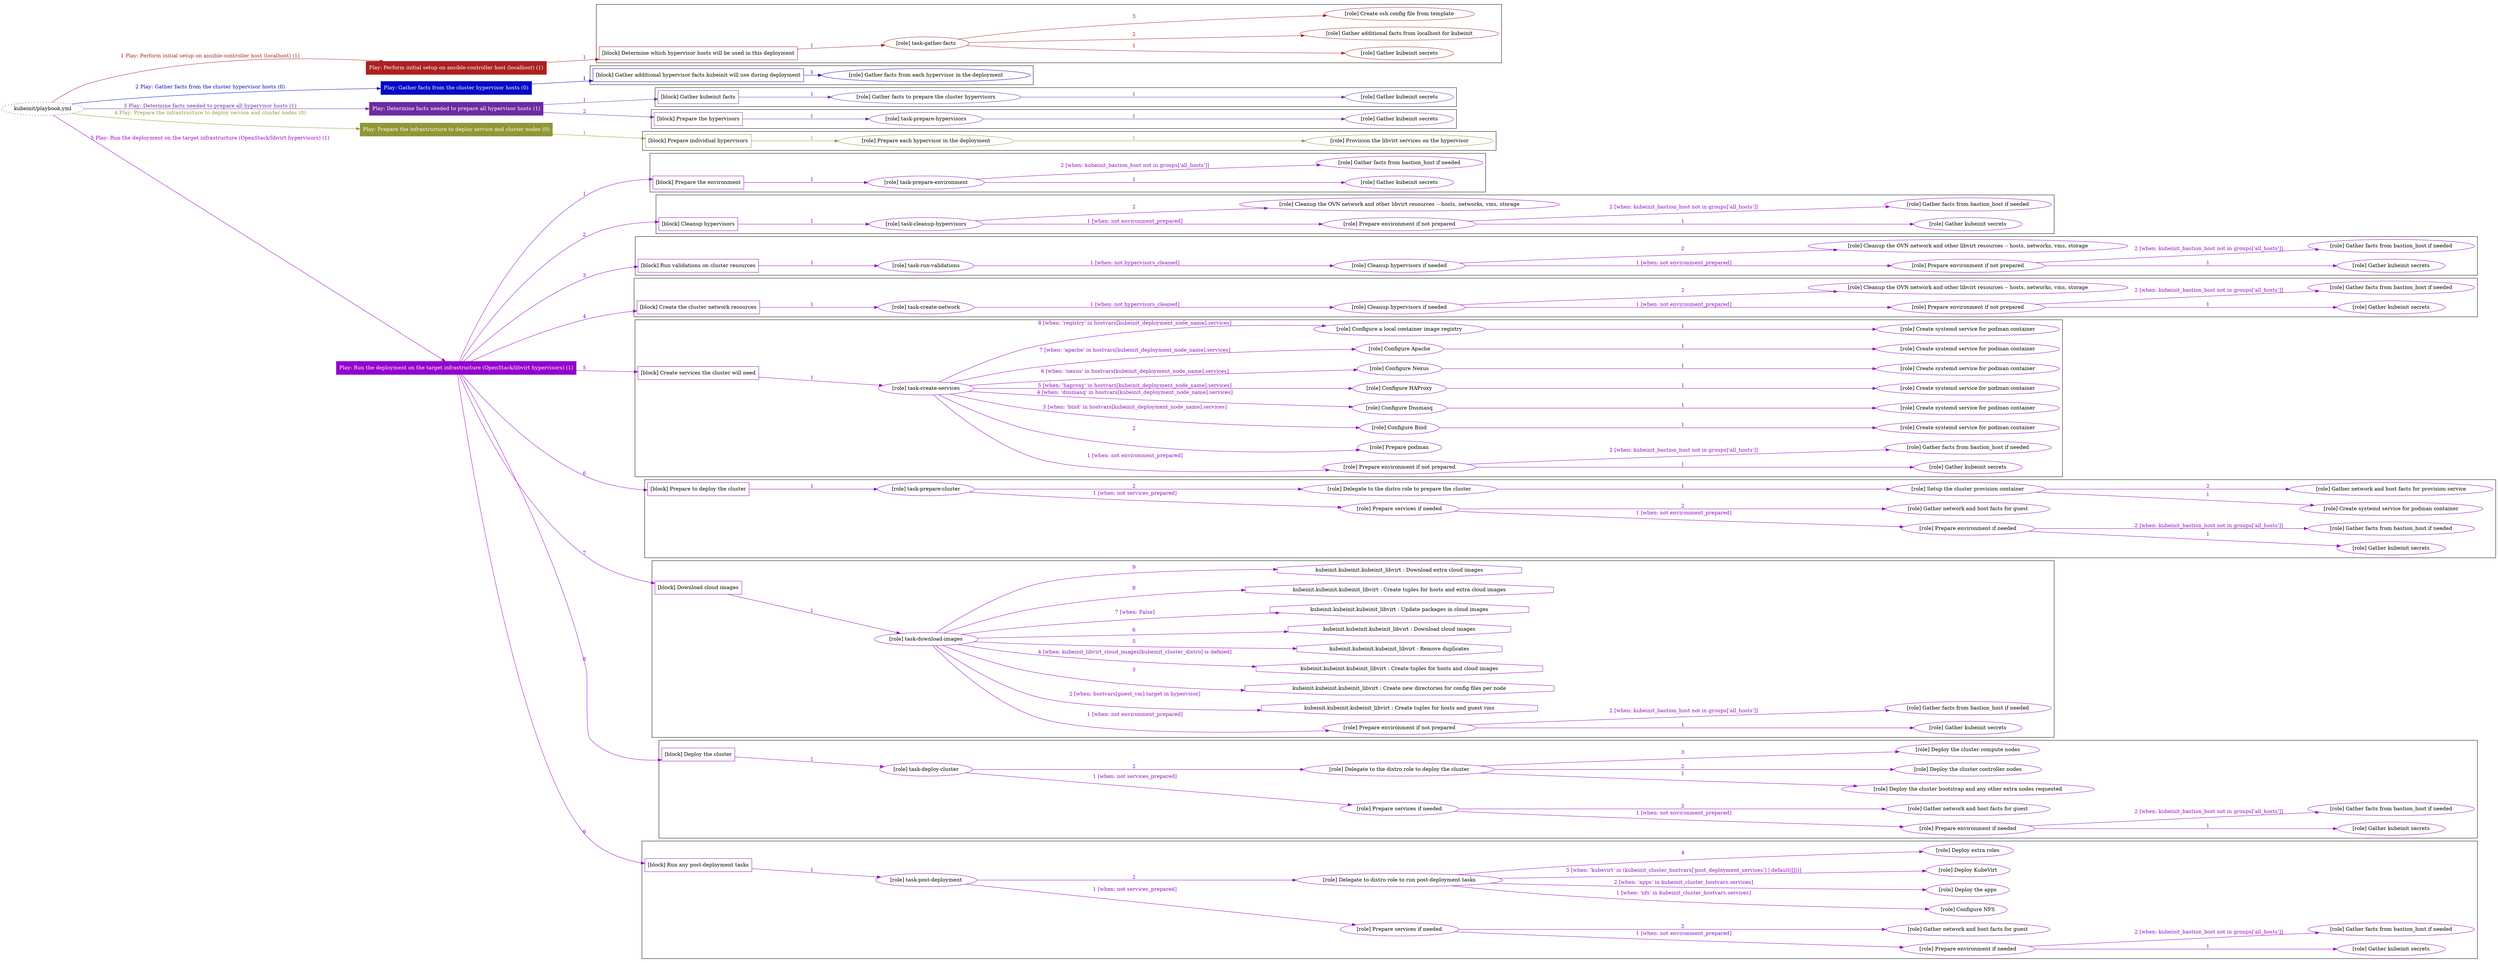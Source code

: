 digraph {
	graph [concentrate=true ordering=in rankdir=LR ratio=fill]
	edge [esep=5 sep=10]
	"kubeinit/playbook.yml" [URL="/home/runner/work/kubeinit/kubeinit/kubeinit/playbook.yml" id=playbook_b764e099 style=dotted]
	"kubeinit/playbook.yml" -> play_6a0a1626 [label="1 Play: Perform initial setup on ansible-controller host (localhost) (1)" color="#ac2021" fontcolor="#ac2021" id=edge_play_6a0a1626 labeltooltip="1 Play: Perform initial setup on ansible-controller host (localhost) (1)" tooltip="1 Play: Perform initial setup on ansible-controller host (localhost) (1)"]
	subgraph "Play: Perform initial setup on ansible-controller host (localhost) (1)" {
		play_6a0a1626 [label="Play: Perform initial setup on ansible-controller host (localhost) (1)" URL="/home/runner/work/kubeinit/kubeinit/kubeinit/playbook.yml" color="#ac2021" fontcolor="#ffffff" id=play_6a0a1626 shape=box style=filled tooltip=localhost]
		play_6a0a1626 -> block_260a371f [label=1 color="#ac2021" fontcolor="#ac2021" id=edge_block_260a371f labeltooltip=1 tooltip=1]
		subgraph cluster_block_260a371f {
			block_260a371f [label="[block] Determine which hypervisor hosts will be used in this deployment" URL="/home/runner/work/kubeinit/kubeinit/kubeinit/playbook.yml" color="#ac2021" id=block_260a371f labeltooltip="Determine which hypervisor hosts will be used in this deployment" shape=box tooltip="Determine which hypervisor hosts will be used in this deployment"]
			block_260a371f -> role_9fead80b [label="1 " color="#ac2021" fontcolor="#ac2021" id=edge_role_9fead80b labeltooltip="1 " tooltip="1 "]
			subgraph "task-gather-facts" {
				role_9fead80b [label="[role] task-gather-facts" URL="/home/runner/work/kubeinit/kubeinit/kubeinit/playbook.yml" color="#ac2021" id=role_9fead80b tooltip="task-gather-facts"]
				role_9fead80b -> role_8ea3197e [label="1 " color="#ac2021" fontcolor="#ac2021" id=edge_role_8ea3197e labeltooltip="1 " tooltip="1 "]
				subgraph "Gather kubeinit secrets" {
					role_8ea3197e [label="[role] Gather kubeinit secrets" URL="/home/runner/.ansible/collections/ansible_collections/kubeinit/kubeinit/roles/kubeinit_prepare/tasks/build_hypervisors_group.yml" color="#ac2021" id=role_8ea3197e tooltip="Gather kubeinit secrets"]
				}
				role_9fead80b -> role_8dd2b8cb [label="2 " color="#ac2021" fontcolor="#ac2021" id=edge_role_8dd2b8cb labeltooltip="2 " tooltip="2 "]
				subgraph "Gather additional facts from localhost for kubeinit" {
					role_8dd2b8cb [label="[role] Gather additional facts from localhost for kubeinit" URL="/home/runner/.ansible/collections/ansible_collections/kubeinit/kubeinit/roles/kubeinit_prepare/tasks/build_hypervisors_group.yml" color="#ac2021" id=role_8dd2b8cb tooltip="Gather additional facts from localhost for kubeinit"]
				}
				role_9fead80b -> role_43aa8cb5 [label="3 " color="#ac2021" fontcolor="#ac2021" id=edge_role_43aa8cb5 labeltooltip="3 " tooltip="3 "]
				subgraph "Create ssh config file from template" {
					role_43aa8cb5 [label="[role] Create ssh config file from template" URL="/home/runner/.ansible/collections/ansible_collections/kubeinit/kubeinit/roles/kubeinit_prepare/tasks/build_hypervisors_group.yml" color="#ac2021" id=role_43aa8cb5 tooltip="Create ssh config file from template"]
				}
			}
		}
	}
	"kubeinit/playbook.yml" -> play_565aa445 [label="2 Play: Gather facts from the cluster hypervisor hosts (0)" color="#0707c5" fontcolor="#0707c5" id=edge_play_565aa445 labeltooltip="2 Play: Gather facts from the cluster hypervisor hosts (0)" tooltip="2 Play: Gather facts from the cluster hypervisor hosts (0)"]
	subgraph "Play: Gather facts from the cluster hypervisor hosts (0)" {
		play_565aa445 [label="Play: Gather facts from the cluster hypervisor hosts (0)" URL="/home/runner/work/kubeinit/kubeinit/kubeinit/playbook.yml" color="#0707c5" fontcolor="#ffffff" id=play_565aa445 shape=box style=filled tooltip="Play: Gather facts from the cluster hypervisor hosts (0)"]
		play_565aa445 -> block_2a7ad4c8 [label=1 color="#0707c5" fontcolor="#0707c5" id=edge_block_2a7ad4c8 labeltooltip=1 tooltip=1]
		subgraph cluster_block_2a7ad4c8 {
			block_2a7ad4c8 [label="[block] Gather additional hypervisor facts kubeinit will use during deployment" URL="/home/runner/work/kubeinit/kubeinit/kubeinit/playbook.yml" color="#0707c5" id=block_2a7ad4c8 labeltooltip="Gather additional hypervisor facts kubeinit will use during deployment" shape=box tooltip="Gather additional hypervisor facts kubeinit will use during deployment"]
			block_2a7ad4c8 -> role_139ff479 [label="1 " color="#0707c5" fontcolor="#0707c5" id=edge_role_139ff479 labeltooltip="1 " tooltip="1 "]
			subgraph "Gather facts from each hypervisor in the deployment" {
				role_139ff479 [label="[role] Gather facts from each hypervisor in the deployment" URL="/home/runner/work/kubeinit/kubeinit/kubeinit/playbook.yml" color="#0707c5" id=role_139ff479 tooltip="Gather facts from each hypervisor in the deployment"]
			}
		}
	}
	"kubeinit/playbook.yml" -> play_e9953b40 [label="3 Play: Determine facts needed to prepare all hypervisor hosts (1)" color="#6d2ba1" fontcolor="#6d2ba1" id=edge_play_e9953b40 labeltooltip="3 Play: Determine facts needed to prepare all hypervisor hosts (1)" tooltip="3 Play: Determine facts needed to prepare all hypervisor hosts (1)"]
	subgraph "Play: Determine facts needed to prepare all hypervisor hosts (1)" {
		play_e9953b40 [label="Play: Determine facts needed to prepare all hypervisor hosts (1)" URL="/home/runner/work/kubeinit/kubeinit/kubeinit/playbook.yml" color="#6d2ba1" fontcolor="#ffffff" id=play_e9953b40 shape=box style=filled tooltip=localhost]
		play_e9953b40 -> block_8ff4476b [label=1 color="#6d2ba1" fontcolor="#6d2ba1" id=edge_block_8ff4476b labeltooltip=1 tooltip=1]
		subgraph cluster_block_8ff4476b {
			block_8ff4476b [label="[block] Gather kubeinit facts" URL="/home/runner/work/kubeinit/kubeinit/kubeinit/playbook.yml" color="#6d2ba1" id=block_8ff4476b labeltooltip="Gather kubeinit facts" shape=box tooltip="Gather kubeinit facts"]
			block_8ff4476b -> role_e57b9092 [label="1 " color="#6d2ba1" fontcolor="#6d2ba1" id=edge_role_e57b9092 labeltooltip="1 " tooltip="1 "]
			subgraph "Gather facts to prepare the cluster hypervisors" {
				role_e57b9092 [label="[role] Gather facts to prepare the cluster hypervisors" URL="/home/runner/work/kubeinit/kubeinit/kubeinit/playbook.yml" color="#6d2ba1" id=role_e57b9092 tooltip="Gather facts to prepare the cluster hypervisors"]
				role_e57b9092 -> role_2243cc59 [label="1 " color="#6d2ba1" fontcolor="#6d2ba1" id=edge_role_2243cc59 labeltooltip="1 " tooltip="1 "]
				subgraph "Gather kubeinit secrets" {
					role_2243cc59 [label="[role] Gather kubeinit secrets" URL="/home/runner/.ansible/collections/ansible_collections/kubeinit/kubeinit/roles/kubeinit_prepare/tasks/gather_kubeinit_facts.yml" color="#6d2ba1" id=role_2243cc59 tooltip="Gather kubeinit secrets"]
				}
			}
		}
		play_e9953b40 -> block_a6e69292 [label=2 color="#6d2ba1" fontcolor="#6d2ba1" id=edge_block_a6e69292 labeltooltip=2 tooltip=2]
		subgraph cluster_block_a6e69292 {
			block_a6e69292 [label="[block] Prepare the hypervisors" URL="/home/runner/work/kubeinit/kubeinit/kubeinit/playbook.yml" color="#6d2ba1" id=block_a6e69292 labeltooltip="Prepare the hypervisors" shape=box tooltip="Prepare the hypervisors"]
			block_a6e69292 -> role_b9ef1a70 [label="1 " color="#6d2ba1" fontcolor="#6d2ba1" id=edge_role_b9ef1a70 labeltooltip="1 " tooltip="1 "]
			subgraph "task-prepare-hypervisors" {
				role_b9ef1a70 [label="[role] task-prepare-hypervisors" URL="/home/runner/work/kubeinit/kubeinit/kubeinit/playbook.yml" color="#6d2ba1" id=role_b9ef1a70 tooltip="task-prepare-hypervisors"]
				role_b9ef1a70 -> role_36bb11d5 [label="1 " color="#6d2ba1" fontcolor="#6d2ba1" id=edge_role_36bb11d5 labeltooltip="1 " tooltip="1 "]
				subgraph "Gather kubeinit secrets" {
					role_36bb11d5 [label="[role] Gather kubeinit secrets" URL="/home/runner/.ansible/collections/ansible_collections/kubeinit/kubeinit/roles/kubeinit_prepare/tasks/gather_kubeinit_facts.yml" color="#6d2ba1" id=role_36bb11d5 tooltip="Gather kubeinit secrets"]
				}
			}
		}
	}
	"kubeinit/playbook.yml" -> play_67b2a378 [label="4 Play: Prepare the infrastructure to deploy service and cluster nodes (0)" color="#919735" fontcolor="#919735" id=edge_play_67b2a378 labeltooltip="4 Play: Prepare the infrastructure to deploy service and cluster nodes (0)" tooltip="4 Play: Prepare the infrastructure to deploy service and cluster nodes (0)"]
	subgraph "Play: Prepare the infrastructure to deploy service and cluster nodes (0)" {
		play_67b2a378 [label="Play: Prepare the infrastructure to deploy service and cluster nodes (0)" URL="/home/runner/work/kubeinit/kubeinit/kubeinit/playbook.yml" color="#919735" fontcolor="#ffffff" id=play_67b2a378 shape=box style=filled tooltip="Play: Prepare the infrastructure to deploy service and cluster nodes (0)"]
		play_67b2a378 -> block_5668b4bd [label=1 color="#919735" fontcolor="#919735" id=edge_block_5668b4bd labeltooltip=1 tooltip=1]
		subgraph cluster_block_5668b4bd {
			block_5668b4bd [label="[block] Prepare individual hypervisors" URL="/home/runner/work/kubeinit/kubeinit/kubeinit/playbook.yml" color="#919735" id=block_5668b4bd labeltooltip="Prepare individual hypervisors" shape=box tooltip="Prepare individual hypervisors"]
			block_5668b4bd -> role_b825e1c7 [label="1 " color="#919735" fontcolor="#919735" id=edge_role_b825e1c7 labeltooltip="1 " tooltip="1 "]
			subgraph "Prepare each hypervisor in the deployment" {
				role_b825e1c7 [label="[role] Prepare each hypervisor in the deployment" URL="/home/runner/work/kubeinit/kubeinit/kubeinit/playbook.yml" color="#919735" id=role_b825e1c7 tooltip="Prepare each hypervisor in the deployment"]
				role_b825e1c7 -> role_42da7200 [label="1 " color="#919735" fontcolor="#919735" id=edge_role_42da7200 labeltooltip="1 " tooltip="1 "]
				subgraph "Provision the libvirt services on the hypervisor" {
					role_42da7200 [label="[role] Provision the libvirt services on the hypervisor" URL="/home/runner/.ansible/collections/ansible_collections/kubeinit/kubeinit/roles/kubeinit_prepare/tasks/prepare_hypervisor.yml" color="#919735" id=role_42da7200 tooltip="Provision the libvirt services on the hypervisor"]
				}
			}
		}
	}
	"kubeinit/playbook.yml" -> play_53c440c4 [label="5 Play: Run the deployment on the target infrastructure (OpenStack/libvirt hypervisors) (1)" color="#9502ca" fontcolor="#9502ca" id=edge_play_53c440c4 labeltooltip="5 Play: Run the deployment on the target infrastructure (OpenStack/libvirt hypervisors) (1)" tooltip="5 Play: Run the deployment on the target infrastructure (OpenStack/libvirt hypervisors) (1)"]
	subgraph "Play: Run the deployment on the target infrastructure (OpenStack/libvirt hypervisors) (1)" {
		play_53c440c4 [label="Play: Run the deployment on the target infrastructure (OpenStack/libvirt hypervisors) (1)" URL="/home/runner/work/kubeinit/kubeinit/kubeinit/playbook.yml" color="#9502ca" fontcolor="#ffffff" id=play_53c440c4 shape=box style=filled tooltip=localhost]
		play_53c440c4 -> block_27706b20 [label=1 color="#9502ca" fontcolor="#9502ca" id=edge_block_27706b20 labeltooltip=1 tooltip=1]
		subgraph cluster_block_27706b20 {
			block_27706b20 [label="[block] Prepare the environment" URL="/home/runner/work/kubeinit/kubeinit/kubeinit/playbook.yml" color="#9502ca" id=block_27706b20 labeltooltip="Prepare the environment" shape=box tooltip="Prepare the environment"]
			block_27706b20 -> role_3a9d68a5 [label="1 " color="#9502ca" fontcolor="#9502ca" id=edge_role_3a9d68a5 labeltooltip="1 " tooltip="1 "]
			subgraph "task-prepare-environment" {
				role_3a9d68a5 [label="[role] task-prepare-environment" URL="/home/runner/work/kubeinit/kubeinit/kubeinit/playbook.yml" color="#9502ca" id=role_3a9d68a5 tooltip="task-prepare-environment"]
				role_3a9d68a5 -> role_0cbe1ed7 [label="1 " color="#9502ca" fontcolor="#9502ca" id=edge_role_0cbe1ed7 labeltooltip="1 " tooltip="1 "]
				subgraph "Gather kubeinit secrets" {
					role_0cbe1ed7 [label="[role] Gather kubeinit secrets" URL="/home/runner/.ansible/collections/ansible_collections/kubeinit/kubeinit/roles/kubeinit_prepare/tasks/gather_kubeinit_facts.yml" color="#9502ca" id=role_0cbe1ed7 tooltip="Gather kubeinit secrets"]
				}
				role_3a9d68a5 -> role_f57479e9 [label="2 [when: kubeinit_bastion_host not in groups['all_hosts']]" color="#9502ca" fontcolor="#9502ca" id=edge_role_f57479e9 labeltooltip="2 [when: kubeinit_bastion_host not in groups['all_hosts']]" tooltip="2 [when: kubeinit_bastion_host not in groups['all_hosts']]"]
				subgraph "Gather facts from bastion_host if needed" {
					role_f57479e9 [label="[role] Gather facts from bastion_host if needed" URL="/home/runner/.ansible/collections/ansible_collections/kubeinit/kubeinit/roles/kubeinit_prepare/tasks/main.yml" color="#9502ca" id=role_f57479e9 tooltip="Gather facts from bastion_host if needed"]
				}
			}
		}
		play_53c440c4 -> block_162dd6fa [label=2 color="#9502ca" fontcolor="#9502ca" id=edge_block_162dd6fa labeltooltip=2 tooltip=2]
		subgraph cluster_block_162dd6fa {
			block_162dd6fa [label="[block] Cleanup hypervisors" URL="/home/runner/work/kubeinit/kubeinit/kubeinit/playbook.yml" color="#9502ca" id=block_162dd6fa labeltooltip="Cleanup hypervisors" shape=box tooltip="Cleanup hypervisors"]
			block_162dd6fa -> role_c14b418c [label="1 " color="#9502ca" fontcolor="#9502ca" id=edge_role_c14b418c labeltooltip="1 " tooltip="1 "]
			subgraph "task-cleanup-hypervisors" {
				role_c14b418c [label="[role] task-cleanup-hypervisors" URL="/home/runner/work/kubeinit/kubeinit/kubeinit/playbook.yml" color="#9502ca" id=role_c14b418c tooltip="task-cleanup-hypervisors"]
				role_c14b418c -> role_17eb7f47 [label="1 [when: not environment_prepared]" color="#9502ca" fontcolor="#9502ca" id=edge_role_17eb7f47 labeltooltip="1 [when: not environment_prepared]" tooltip="1 [when: not environment_prepared]"]
				subgraph "Prepare environment if not prepared" {
					role_17eb7f47 [label="[role] Prepare environment if not prepared" URL="/home/runner/.ansible/collections/ansible_collections/kubeinit/kubeinit/roles/kubeinit_libvirt/tasks/cleanup_hypervisors.yml" color="#9502ca" id=role_17eb7f47 tooltip="Prepare environment if not prepared"]
					role_17eb7f47 -> role_c6311254 [label="1 " color="#9502ca" fontcolor="#9502ca" id=edge_role_c6311254 labeltooltip="1 " tooltip="1 "]
					subgraph "Gather kubeinit secrets" {
						role_c6311254 [label="[role] Gather kubeinit secrets" URL="/home/runner/.ansible/collections/ansible_collections/kubeinit/kubeinit/roles/kubeinit_prepare/tasks/gather_kubeinit_facts.yml" color="#9502ca" id=role_c6311254 tooltip="Gather kubeinit secrets"]
					}
					role_17eb7f47 -> role_d3e8820b [label="2 [when: kubeinit_bastion_host not in groups['all_hosts']]" color="#9502ca" fontcolor="#9502ca" id=edge_role_d3e8820b labeltooltip="2 [when: kubeinit_bastion_host not in groups['all_hosts']]" tooltip="2 [when: kubeinit_bastion_host not in groups['all_hosts']]"]
					subgraph "Gather facts from bastion_host if needed" {
						role_d3e8820b [label="[role] Gather facts from bastion_host if needed" URL="/home/runner/.ansible/collections/ansible_collections/kubeinit/kubeinit/roles/kubeinit_prepare/tasks/main.yml" color="#9502ca" id=role_d3e8820b tooltip="Gather facts from bastion_host if needed"]
					}
				}
				role_c14b418c -> role_25513e05 [label="2 " color="#9502ca" fontcolor="#9502ca" id=edge_role_25513e05 labeltooltip="2 " tooltip="2 "]
				subgraph "Cleanup the OVN network and other libvirt resources -- hosts, networks, vms, storage" {
					role_25513e05 [label="[role] Cleanup the OVN network and other libvirt resources -- hosts, networks, vms, storage" URL="/home/runner/.ansible/collections/ansible_collections/kubeinit/kubeinit/roles/kubeinit_libvirt/tasks/cleanup_hypervisors.yml" color="#9502ca" id=role_25513e05 tooltip="Cleanup the OVN network and other libvirt resources -- hosts, networks, vms, storage"]
				}
			}
		}
		play_53c440c4 -> block_851d23eb [label=3 color="#9502ca" fontcolor="#9502ca" id=edge_block_851d23eb labeltooltip=3 tooltip=3]
		subgraph cluster_block_851d23eb {
			block_851d23eb [label="[block] Run validations on cluster resources" URL="/home/runner/work/kubeinit/kubeinit/kubeinit/playbook.yml" color="#9502ca" id=block_851d23eb labeltooltip="Run validations on cluster resources" shape=box tooltip="Run validations on cluster resources"]
			block_851d23eb -> role_a5d85bf2 [label="1 " color="#9502ca" fontcolor="#9502ca" id=edge_role_a5d85bf2 labeltooltip="1 " tooltip="1 "]
			subgraph "task-run-validations" {
				role_a5d85bf2 [label="[role] task-run-validations" URL="/home/runner/work/kubeinit/kubeinit/kubeinit/playbook.yml" color="#9502ca" id=role_a5d85bf2 tooltip="task-run-validations"]
				role_a5d85bf2 -> role_09708cde [label="1 [when: not hypervisors_cleaned]" color="#9502ca" fontcolor="#9502ca" id=edge_role_09708cde labeltooltip="1 [when: not hypervisors_cleaned]" tooltip="1 [when: not hypervisors_cleaned]"]
				subgraph "Cleanup hypervisors if needed" {
					role_09708cde [label="[role] Cleanup hypervisors if needed" URL="/home/runner/.ansible/collections/ansible_collections/kubeinit/kubeinit/roles/kubeinit_validations/tasks/main.yml" color="#9502ca" id=role_09708cde tooltip="Cleanup hypervisors if needed"]
					role_09708cde -> role_610d067d [label="1 [when: not environment_prepared]" color="#9502ca" fontcolor="#9502ca" id=edge_role_610d067d labeltooltip="1 [when: not environment_prepared]" tooltip="1 [when: not environment_prepared]"]
					subgraph "Prepare environment if not prepared" {
						role_610d067d [label="[role] Prepare environment if not prepared" URL="/home/runner/.ansible/collections/ansible_collections/kubeinit/kubeinit/roles/kubeinit_libvirt/tasks/cleanup_hypervisors.yml" color="#9502ca" id=role_610d067d tooltip="Prepare environment if not prepared"]
						role_610d067d -> role_a18756d9 [label="1 " color="#9502ca" fontcolor="#9502ca" id=edge_role_a18756d9 labeltooltip="1 " tooltip="1 "]
						subgraph "Gather kubeinit secrets" {
							role_a18756d9 [label="[role] Gather kubeinit secrets" URL="/home/runner/.ansible/collections/ansible_collections/kubeinit/kubeinit/roles/kubeinit_prepare/tasks/gather_kubeinit_facts.yml" color="#9502ca" id=role_a18756d9 tooltip="Gather kubeinit secrets"]
						}
						role_610d067d -> role_55563ca8 [label="2 [when: kubeinit_bastion_host not in groups['all_hosts']]" color="#9502ca" fontcolor="#9502ca" id=edge_role_55563ca8 labeltooltip="2 [when: kubeinit_bastion_host not in groups['all_hosts']]" tooltip="2 [when: kubeinit_bastion_host not in groups['all_hosts']]"]
						subgraph "Gather facts from bastion_host if needed" {
							role_55563ca8 [label="[role] Gather facts from bastion_host if needed" URL="/home/runner/.ansible/collections/ansible_collections/kubeinit/kubeinit/roles/kubeinit_prepare/tasks/main.yml" color="#9502ca" id=role_55563ca8 tooltip="Gather facts from bastion_host if needed"]
						}
					}
					role_09708cde -> role_7f26a729 [label="2 " color="#9502ca" fontcolor="#9502ca" id=edge_role_7f26a729 labeltooltip="2 " tooltip="2 "]
					subgraph "Cleanup the OVN network and other libvirt resources -- hosts, networks, vms, storage" {
						role_7f26a729 [label="[role] Cleanup the OVN network and other libvirt resources -- hosts, networks, vms, storage" URL="/home/runner/.ansible/collections/ansible_collections/kubeinit/kubeinit/roles/kubeinit_libvirt/tasks/cleanup_hypervisors.yml" color="#9502ca" id=role_7f26a729 tooltip="Cleanup the OVN network and other libvirt resources -- hosts, networks, vms, storage"]
					}
				}
			}
		}
		play_53c440c4 -> block_8a00431a [label=4 color="#9502ca" fontcolor="#9502ca" id=edge_block_8a00431a labeltooltip=4 tooltip=4]
		subgraph cluster_block_8a00431a {
			block_8a00431a [label="[block] Create the cluster network resources" URL="/home/runner/work/kubeinit/kubeinit/kubeinit/playbook.yml" color="#9502ca" id=block_8a00431a labeltooltip="Create the cluster network resources" shape=box tooltip="Create the cluster network resources"]
			block_8a00431a -> role_00431f72 [label="1 " color="#9502ca" fontcolor="#9502ca" id=edge_role_00431f72 labeltooltip="1 " tooltip="1 "]
			subgraph "task-create-network" {
				role_00431f72 [label="[role] task-create-network" URL="/home/runner/work/kubeinit/kubeinit/kubeinit/playbook.yml" color="#9502ca" id=role_00431f72 tooltip="task-create-network"]
				role_00431f72 -> role_5519434c [label="1 [when: not hypervisors_cleaned]" color="#9502ca" fontcolor="#9502ca" id=edge_role_5519434c labeltooltip="1 [when: not hypervisors_cleaned]" tooltip="1 [when: not hypervisors_cleaned]"]
				subgraph "Cleanup hypervisors if needed" {
					role_5519434c [label="[role] Cleanup hypervisors if needed" URL="/home/runner/.ansible/collections/ansible_collections/kubeinit/kubeinit/roles/kubeinit_libvirt/tasks/create_network.yml" color="#9502ca" id=role_5519434c tooltip="Cleanup hypervisors if needed"]
					role_5519434c -> role_5fcb901c [label="1 [when: not environment_prepared]" color="#9502ca" fontcolor="#9502ca" id=edge_role_5fcb901c labeltooltip="1 [when: not environment_prepared]" tooltip="1 [when: not environment_prepared]"]
					subgraph "Prepare environment if not prepared" {
						role_5fcb901c [label="[role] Prepare environment if not prepared" URL="/home/runner/.ansible/collections/ansible_collections/kubeinit/kubeinit/roles/kubeinit_libvirt/tasks/cleanup_hypervisors.yml" color="#9502ca" id=role_5fcb901c tooltip="Prepare environment if not prepared"]
						role_5fcb901c -> role_2146b8de [label="1 " color="#9502ca" fontcolor="#9502ca" id=edge_role_2146b8de labeltooltip="1 " tooltip="1 "]
						subgraph "Gather kubeinit secrets" {
							role_2146b8de [label="[role] Gather kubeinit secrets" URL="/home/runner/.ansible/collections/ansible_collections/kubeinit/kubeinit/roles/kubeinit_prepare/tasks/gather_kubeinit_facts.yml" color="#9502ca" id=role_2146b8de tooltip="Gather kubeinit secrets"]
						}
						role_5fcb901c -> role_b44ff77a [label="2 [when: kubeinit_bastion_host not in groups['all_hosts']]" color="#9502ca" fontcolor="#9502ca" id=edge_role_b44ff77a labeltooltip="2 [when: kubeinit_bastion_host not in groups['all_hosts']]" tooltip="2 [when: kubeinit_bastion_host not in groups['all_hosts']]"]
						subgraph "Gather facts from bastion_host if needed" {
							role_b44ff77a [label="[role] Gather facts from bastion_host if needed" URL="/home/runner/.ansible/collections/ansible_collections/kubeinit/kubeinit/roles/kubeinit_prepare/tasks/main.yml" color="#9502ca" id=role_b44ff77a tooltip="Gather facts from bastion_host if needed"]
						}
					}
					role_5519434c -> role_6d885364 [label="2 " color="#9502ca" fontcolor="#9502ca" id=edge_role_6d885364 labeltooltip="2 " tooltip="2 "]
					subgraph "Cleanup the OVN network and other libvirt resources -- hosts, networks, vms, storage" {
						role_6d885364 [label="[role] Cleanup the OVN network and other libvirt resources -- hosts, networks, vms, storage" URL="/home/runner/.ansible/collections/ansible_collections/kubeinit/kubeinit/roles/kubeinit_libvirt/tasks/cleanup_hypervisors.yml" color="#9502ca" id=role_6d885364 tooltip="Cleanup the OVN network and other libvirt resources -- hosts, networks, vms, storage"]
					}
				}
			}
		}
		play_53c440c4 -> block_af68cd26 [label=5 color="#9502ca" fontcolor="#9502ca" id=edge_block_af68cd26 labeltooltip=5 tooltip=5]
		subgraph cluster_block_af68cd26 {
			block_af68cd26 [label="[block] Create services the cluster will need" URL="/home/runner/work/kubeinit/kubeinit/kubeinit/playbook.yml" color="#9502ca" id=block_af68cd26 labeltooltip="Create services the cluster will need" shape=box tooltip="Create services the cluster will need"]
			block_af68cd26 -> role_4120db7a [label="1 " color="#9502ca" fontcolor="#9502ca" id=edge_role_4120db7a labeltooltip="1 " tooltip="1 "]
			subgraph "task-create-services" {
				role_4120db7a [label="[role] task-create-services" URL="/home/runner/work/kubeinit/kubeinit/kubeinit/playbook.yml" color="#9502ca" id=role_4120db7a tooltip="task-create-services"]
				role_4120db7a -> role_a131ec90 [label="1 [when: not environment_prepared]" color="#9502ca" fontcolor="#9502ca" id=edge_role_a131ec90 labeltooltip="1 [when: not environment_prepared]" tooltip="1 [when: not environment_prepared]"]
				subgraph "Prepare environment if not prepared" {
					role_a131ec90 [label="[role] Prepare environment if not prepared" URL="/home/runner/.ansible/collections/ansible_collections/kubeinit/kubeinit/roles/kubeinit_services/tasks/main.yml" color="#9502ca" id=role_a131ec90 tooltip="Prepare environment if not prepared"]
					role_a131ec90 -> role_4b4344fb [label="1 " color="#9502ca" fontcolor="#9502ca" id=edge_role_4b4344fb labeltooltip="1 " tooltip="1 "]
					subgraph "Gather kubeinit secrets" {
						role_4b4344fb [label="[role] Gather kubeinit secrets" URL="/home/runner/.ansible/collections/ansible_collections/kubeinit/kubeinit/roles/kubeinit_prepare/tasks/gather_kubeinit_facts.yml" color="#9502ca" id=role_4b4344fb tooltip="Gather kubeinit secrets"]
					}
					role_a131ec90 -> role_83f60e10 [label="2 [when: kubeinit_bastion_host not in groups['all_hosts']]" color="#9502ca" fontcolor="#9502ca" id=edge_role_83f60e10 labeltooltip="2 [when: kubeinit_bastion_host not in groups['all_hosts']]" tooltip="2 [when: kubeinit_bastion_host not in groups['all_hosts']]"]
					subgraph "Gather facts from bastion_host if needed" {
						role_83f60e10 [label="[role] Gather facts from bastion_host if needed" URL="/home/runner/.ansible/collections/ansible_collections/kubeinit/kubeinit/roles/kubeinit_prepare/tasks/main.yml" color="#9502ca" id=role_83f60e10 tooltip="Gather facts from bastion_host if needed"]
					}
				}
				role_4120db7a -> role_5dc4f67d [label="2 " color="#9502ca" fontcolor="#9502ca" id=edge_role_5dc4f67d labeltooltip="2 " tooltip="2 "]
				subgraph "Prepare podman" {
					role_5dc4f67d [label="[role] Prepare podman" URL="/home/runner/.ansible/collections/ansible_collections/kubeinit/kubeinit/roles/kubeinit_services/tasks/00_create_service_pod.yml" color="#9502ca" id=role_5dc4f67d tooltip="Prepare podman"]
				}
				role_4120db7a -> role_d8272c9f [label="3 [when: 'bind' in hostvars[kubeinit_deployment_node_name].services]" color="#9502ca" fontcolor="#9502ca" id=edge_role_d8272c9f labeltooltip="3 [when: 'bind' in hostvars[kubeinit_deployment_node_name].services]" tooltip="3 [when: 'bind' in hostvars[kubeinit_deployment_node_name].services]"]
				subgraph "Configure Bind" {
					role_d8272c9f [label="[role] Configure Bind" URL="/home/runner/.ansible/collections/ansible_collections/kubeinit/kubeinit/roles/kubeinit_services/tasks/start_services_containers.yml" color="#9502ca" id=role_d8272c9f tooltip="Configure Bind"]
					role_d8272c9f -> role_9cb81d98 [label="1 " color="#9502ca" fontcolor="#9502ca" id=edge_role_9cb81d98 labeltooltip="1 " tooltip="1 "]
					subgraph "Create systemd service for podman container" {
						role_9cb81d98 [label="[role] Create systemd service for podman container" URL="/home/runner/.ansible/collections/ansible_collections/kubeinit/kubeinit/roles/kubeinit_bind/tasks/main.yml" color="#9502ca" id=role_9cb81d98 tooltip="Create systemd service for podman container"]
					}
				}
				role_4120db7a -> role_319e9599 [label="4 [when: 'dnsmasq' in hostvars[kubeinit_deployment_node_name].services]" color="#9502ca" fontcolor="#9502ca" id=edge_role_319e9599 labeltooltip="4 [when: 'dnsmasq' in hostvars[kubeinit_deployment_node_name].services]" tooltip="4 [when: 'dnsmasq' in hostvars[kubeinit_deployment_node_name].services]"]
				subgraph "Configure Dnsmasq" {
					role_319e9599 [label="[role] Configure Dnsmasq" URL="/home/runner/.ansible/collections/ansible_collections/kubeinit/kubeinit/roles/kubeinit_services/tasks/start_services_containers.yml" color="#9502ca" id=role_319e9599 tooltip="Configure Dnsmasq"]
					role_319e9599 -> role_3cf77867 [label="1 " color="#9502ca" fontcolor="#9502ca" id=edge_role_3cf77867 labeltooltip="1 " tooltip="1 "]
					subgraph "Create systemd service for podman container" {
						role_3cf77867 [label="[role] Create systemd service for podman container" URL="/home/runner/.ansible/collections/ansible_collections/kubeinit/kubeinit/roles/kubeinit_dnsmasq/tasks/main.yml" color="#9502ca" id=role_3cf77867 tooltip="Create systemd service for podman container"]
					}
				}
				role_4120db7a -> role_3325d769 [label="5 [when: 'haproxy' in hostvars[kubeinit_deployment_node_name].services]" color="#9502ca" fontcolor="#9502ca" id=edge_role_3325d769 labeltooltip="5 [when: 'haproxy' in hostvars[kubeinit_deployment_node_name].services]" tooltip="5 [when: 'haproxy' in hostvars[kubeinit_deployment_node_name].services]"]
				subgraph "Configure HAProxy" {
					role_3325d769 [label="[role] Configure HAProxy" URL="/home/runner/.ansible/collections/ansible_collections/kubeinit/kubeinit/roles/kubeinit_services/tasks/start_services_containers.yml" color="#9502ca" id=role_3325d769 tooltip="Configure HAProxy"]
					role_3325d769 -> role_4a6179ba [label="1 " color="#9502ca" fontcolor="#9502ca" id=edge_role_4a6179ba labeltooltip="1 " tooltip="1 "]
					subgraph "Create systemd service for podman container" {
						role_4a6179ba [label="[role] Create systemd service for podman container" URL="/home/runner/.ansible/collections/ansible_collections/kubeinit/kubeinit/roles/kubeinit_haproxy/tasks/main.yml" color="#9502ca" id=role_4a6179ba tooltip="Create systemd service for podman container"]
					}
				}
				role_4120db7a -> role_a373ae4c [label="6 [when: 'nexus' in hostvars[kubeinit_deployment_node_name].services]" color="#9502ca" fontcolor="#9502ca" id=edge_role_a373ae4c labeltooltip="6 [when: 'nexus' in hostvars[kubeinit_deployment_node_name].services]" tooltip="6 [when: 'nexus' in hostvars[kubeinit_deployment_node_name].services]"]
				subgraph "Configure Nexus" {
					role_a373ae4c [label="[role] Configure Nexus" URL="/home/runner/.ansible/collections/ansible_collections/kubeinit/kubeinit/roles/kubeinit_services/tasks/start_services_containers.yml" color="#9502ca" id=role_a373ae4c tooltip="Configure Nexus"]
					role_a373ae4c -> role_c8594b27 [label="1 " color="#9502ca" fontcolor="#9502ca" id=edge_role_c8594b27 labeltooltip="1 " tooltip="1 "]
					subgraph "Create systemd service for podman container" {
						role_c8594b27 [label="[role] Create systemd service for podman container" URL="/home/runner/.ansible/collections/ansible_collections/kubeinit/kubeinit/roles/kubeinit_nexus/tasks/main.yml" color="#9502ca" id=role_c8594b27 tooltip="Create systemd service for podman container"]
					}
				}
				role_4120db7a -> role_eeb4252c [label="7 [when: 'apache' in hostvars[kubeinit_deployment_node_name].services]" color="#9502ca" fontcolor="#9502ca" id=edge_role_eeb4252c labeltooltip="7 [when: 'apache' in hostvars[kubeinit_deployment_node_name].services]" tooltip="7 [when: 'apache' in hostvars[kubeinit_deployment_node_name].services]"]
				subgraph "Configure Apache" {
					role_eeb4252c [label="[role] Configure Apache" URL="/home/runner/.ansible/collections/ansible_collections/kubeinit/kubeinit/roles/kubeinit_services/tasks/start_services_containers.yml" color="#9502ca" id=role_eeb4252c tooltip="Configure Apache"]
					role_eeb4252c -> role_28f407e4 [label="1 " color="#9502ca" fontcolor="#9502ca" id=edge_role_28f407e4 labeltooltip="1 " tooltip="1 "]
					subgraph "Create systemd service for podman container" {
						role_28f407e4 [label="[role] Create systemd service for podman container" URL="/home/runner/.ansible/collections/ansible_collections/kubeinit/kubeinit/roles/kubeinit_apache/tasks/main.yml" color="#9502ca" id=role_28f407e4 tooltip="Create systemd service for podman container"]
					}
				}
				role_4120db7a -> role_a30c2e60 [label="8 [when: 'registry' in hostvars[kubeinit_deployment_node_name].services]" color="#9502ca" fontcolor="#9502ca" id=edge_role_a30c2e60 labeltooltip="8 [when: 'registry' in hostvars[kubeinit_deployment_node_name].services]" tooltip="8 [when: 'registry' in hostvars[kubeinit_deployment_node_name].services]"]
				subgraph "Configure a local container image registry" {
					role_a30c2e60 [label="[role] Configure a local container image registry" URL="/home/runner/.ansible/collections/ansible_collections/kubeinit/kubeinit/roles/kubeinit_services/tasks/start_services_containers.yml" color="#9502ca" id=role_a30c2e60 tooltip="Configure a local container image registry"]
					role_a30c2e60 -> role_9f13539a [label="1 " color="#9502ca" fontcolor="#9502ca" id=edge_role_9f13539a labeltooltip="1 " tooltip="1 "]
					subgraph "Create systemd service for podman container" {
						role_9f13539a [label="[role] Create systemd service for podman container" URL="/home/runner/.ansible/collections/ansible_collections/kubeinit/kubeinit/roles/kubeinit_registry/tasks/main.yml" color="#9502ca" id=role_9f13539a tooltip="Create systemd service for podman container"]
					}
				}
			}
		}
		play_53c440c4 -> block_ecc0d1a2 [label=6 color="#9502ca" fontcolor="#9502ca" id=edge_block_ecc0d1a2 labeltooltip=6 tooltip=6]
		subgraph cluster_block_ecc0d1a2 {
			block_ecc0d1a2 [label="[block] Prepare to deploy the cluster" URL="/home/runner/work/kubeinit/kubeinit/kubeinit/playbook.yml" color="#9502ca" id=block_ecc0d1a2 labeltooltip="Prepare to deploy the cluster" shape=box tooltip="Prepare to deploy the cluster"]
			block_ecc0d1a2 -> role_714c59d8 [label="1 " color="#9502ca" fontcolor="#9502ca" id=edge_role_714c59d8 labeltooltip="1 " tooltip="1 "]
			subgraph "task-prepare-cluster" {
				role_714c59d8 [label="[role] task-prepare-cluster" URL="/home/runner/work/kubeinit/kubeinit/kubeinit/playbook.yml" color="#9502ca" id=role_714c59d8 tooltip="task-prepare-cluster"]
				role_714c59d8 -> role_17738d4a [label="1 [when: not services_prepared]" color="#9502ca" fontcolor="#9502ca" id=edge_role_17738d4a labeltooltip="1 [when: not services_prepared]" tooltip="1 [when: not services_prepared]"]
				subgraph "Prepare services if needed" {
					role_17738d4a [label="[role] Prepare services if needed" URL="/home/runner/.ansible/collections/ansible_collections/kubeinit/kubeinit/roles/kubeinit_prepare/tasks/prepare_cluster.yml" color="#9502ca" id=role_17738d4a tooltip="Prepare services if needed"]
					role_17738d4a -> role_26818c52 [label="1 [when: not environment_prepared]" color="#9502ca" fontcolor="#9502ca" id=edge_role_26818c52 labeltooltip="1 [when: not environment_prepared]" tooltip="1 [when: not environment_prepared]"]
					subgraph "Prepare environment if needed" {
						role_26818c52 [label="[role] Prepare environment if needed" URL="/home/runner/.ansible/collections/ansible_collections/kubeinit/kubeinit/roles/kubeinit_services/tasks/prepare_services.yml" color="#9502ca" id=role_26818c52 tooltip="Prepare environment if needed"]
						role_26818c52 -> role_9aeea5c6 [label="1 " color="#9502ca" fontcolor="#9502ca" id=edge_role_9aeea5c6 labeltooltip="1 " tooltip="1 "]
						subgraph "Gather kubeinit secrets" {
							role_9aeea5c6 [label="[role] Gather kubeinit secrets" URL="/home/runner/.ansible/collections/ansible_collections/kubeinit/kubeinit/roles/kubeinit_prepare/tasks/gather_kubeinit_facts.yml" color="#9502ca" id=role_9aeea5c6 tooltip="Gather kubeinit secrets"]
						}
						role_26818c52 -> role_e03ecb26 [label="2 [when: kubeinit_bastion_host not in groups['all_hosts']]" color="#9502ca" fontcolor="#9502ca" id=edge_role_e03ecb26 labeltooltip="2 [when: kubeinit_bastion_host not in groups['all_hosts']]" tooltip="2 [when: kubeinit_bastion_host not in groups['all_hosts']]"]
						subgraph "Gather facts from bastion_host if needed" {
							role_e03ecb26 [label="[role] Gather facts from bastion_host if needed" URL="/home/runner/.ansible/collections/ansible_collections/kubeinit/kubeinit/roles/kubeinit_prepare/tasks/main.yml" color="#9502ca" id=role_e03ecb26 tooltip="Gather facts from bastion_host if needed"]
						}
					}
					role_17738d4a -> role_84299752 [label="2 " color="#9502ca" fontcolor="#9502ca" id=edge_role_84299752 labeltooltip="2 " tooltip="2 "]
					subgraph "Gather network and host facts for guest" {
						role_84299752 [label="[role] Gather network and host facts for guest" URL="/home/runner/.ansible/collections/ansible_collections/kubeinit/kubeinit/roles/kubeinit_services/tasks/prepare_services.yml" color="#9502ca" id=role_84299752 tooltip="Gather network and host facts for guest"]
					}
				}
				role_714c59d8 -> role_e4b8551b [label="2 " color="#9502ca" fontcolor="#9502ca" id=edge_role_e4b8551b labeltooltip="2 " tooltip="2 "]
				subgraph "Delegate to the distro role to prepare the cluster" {
					role_e4b8551b [label="[role] Delegate to the distro role to prepare the cluster" URL="/home/runner/.ansible/collections/ansible_collections/kubeinit/kubeinit/roles/kubeinit_prepare/tasks/prepare_cluster.yml" color="#9502ca" id=role_e4b8551b tooltip="Delegate to the distro role to prepare the cluster"]
					role_e4b8551b -> role_366494a8 [label="1 " color="#9502ca" fontcolor="#9502ca" id=edge_role_366494a8 labeltooltip="1 " tooltip="1 "]
					subgraph "Setup the cluster provision container" {
						role_366494a8 [label="[role] Setup the cluster provision container" URL="/home/runner/.ansible/collections/ansible_collections/kubeinit/kubeinit/roles/kubeinit_openshift/tasks/prepare_cluster.yml" color="#9502ca" id=role_366494a8 tooltip="Setup the cluster provision container"]
						role_366494a8 -> role_11fffba2 [label="1 " color="#9502ca" fontcolor="#9502ca" id=edge_role_11fffba2 labeltooltip="1 " tooltip="1 "]
						subgraph "Create systemd service for podman container" {
							role_11fffba2 [label="[role] Create systemd service for podman container" URL="/home/runner/.ansible/collections/ansible_collections/kubeinit/kubeinit/roles/kubeinit_services/tasks/create_provision_container.yml" color="#9502ca" id=role_11fffba2 tooltip="Create systemd service for podman container"]
						}
						role_366494a8 -> role_eeaedf27 [label="2 " color="#9502ca" fontcolor="#9502ca" id=edge_role_eeaedf27 labeltooltip="2 " tooltip="2 "]
						subgraph "Gather network and host facts for provision service" {
							role_eeaedf27 [label="[role] Gather network and host facts for provision service" URL="/home/runner/.ansible/collections/ansible_collections/kubeinit/kubeinit/roles/kubeinit_services/tasks/create_provision_container.yml" color="#9502ca" id=role_eeaedf27 tooltip="Gather network and host facts for provision service"]
						}
					}
				}
			}
		}
		play_53c440c4 -> block_7f26de4a [label=7 color="#9502ca" fontcolor="#9502ca" id=edge_block_7f26de4a labeltooltip=7 tooltip=7]
		subgraph cluster_block_7f26de4a {
			block_7f26de4a [label="[block] Download cloud images" URL="/home/runner/work/kubeinit/kubeinit/kubeinit/playbook.yml" color="#9502ca" id=block_7f26de4a labeltooltip="Download cloud images" shape=box tooltip="Download cloud images"]
			block_7f26de4a -> role_37964f65 [label="1 " color="#9502ca" fontcolor="#9502ca" id=edge_role_37964f65 labeltooltip="1 " tooltip="1 "]
			subgraph "task-download-images" {
				role_37964f65 [label="[role] task-download-images" URL="/home/runner/work/kubeinit/kubeinit/kubeinit/playbook.yml" color="#9502ca" id=role_37964f65 tooltip="task-download-images"]
				role_37964f65 -> role_3f4a88cf [label="1 [when: not environment_prepared]" color="#9502ca" fontcolor="#9502ca" id=edge_role_3f4a88cf labeltooltip="1 [when: not environment_prepared]" tooltip="1 [when: not environment_prepared]"]
				subgraph "Prepare environment if not prepared" {
					role_3f4a88cf [label="[role] Prepare environment if not prepared" URL="/home/runner/.ansible/collections/ansible_collections/kubeinit/kubeinit/roles/kubeinit_libvirt/tasks/download_cloud_images.yml" color="#9502ca" id=role_3f4a88cf tooltip="Prepare environment if not prepared"]
					role_3f4a88cf -> role_289bbad2 [label="1 " color="#9502ca" fontcolor="#9502ca" id=edge_role_289bbad2 labeltooltip="1 " tooltip="1 "]
					subgraph "Gather kubeinit secrets" {
						role_289bbad2 [label="[role] Gather kubeinit secrets" URL="/home/runner/.ansible/collections/ansible_collections/kubeinit/kubeinit/roles/kubeinit_prepare/tasks/gather_kubeinit_facts.yml" color="#9502ca" id=role_289bbad2 tooltip="Gather kubeinit secrets"]
					}
					role_3f4a88cf -> role_815203b3 [label="2 [when: kubeinit_bastion_host not in groups['all_hosts']]" color="#9502ca" fontcolor="#9502ca" id=edge_role_815203b3 labeltooltip="2 [when: kubeinit_bastion_host not in groups['all_hosts']]" tooltip="2 [when: kubeinit_bastion_host not in groups['all_hosts']]"]
					subgraph "Gather facts from bastion_host if needed" {
						role_815203b3 [label="[role] Gather facts from bastion_host if needed" URL="/home/runner/.ansible/collections/ansible_collections/kubeinit/kubeinit/roles/kubeinit_prepare/tasks/main.yml" color="#9502ca" id=role_815203b3 tooltip="Gather facts from bastion_host if needed"]
					}
				}
				task_a9739a82 [label="kubeinit.kubeinit.kubeinit_libvirt : Create tuples for hosts and guest vms" URL="/home/runner/.ansible/collections/ansible_collections/kubeinit/kubeinit/roles/kubeinit_libvirt/tasks/download_cloud_images.yml" color="#9502ca" id=task_a9739a82 shape=octagon tooltip="kubeinit.kubeinit.kubeinit_libvirt : Create tuples for hosts and guest vms"]
				role_37964f65 -> task_a9739a82 [label="2 [when: hostvars[guest_vm].target in hypervisor]" color="#9502ca" fontcolor="#9502ca" id=edge_task_a9739a82 labeltooltip="2 [when: hostvars[guest_vm].target in hypervisor]" tooltip="2 [when: hostvars[guest_vm].target in hypervisor]"]
				task_27358e21 [label="kubeinit.kubeinit.kubeinit_libvirt : Create new directories for config files per node" URL="/home/runner/.ansible/collections/ansible_collections/kubeinit/kubeinit/roles/kubeinit_libvirt/tasks/download_cloud_images.yml" color="#9502ca" id=task_27358e21 shape=octagon tooltip="kubeinit.kubeinit.kubeinit_libvirt : Create new directories for config files per node"]
				role_37964f65 -> task_27358e21 [label="3 " color="#9502ca" fontcolor="#9502ca" id=edge_task_27358e21 labeltooltip="3 " tooltip="3 "]
				task_ccc90033 [label="kubeinit.kubeinit.kubeinit_libvirt : Create tuples for hosts and cloud images" URL="/home/runner/.ansible/collections/ansible_collections/kubeinit/kubeinit/roles/kubeinit_libvirt/tasks/download_cloud_images.yml" color="#9502ca" id=task_ccc90033 shape=octagon tooltip="kubeinit.kubeinit.kubeinit_libvirt : Create tuples for hosts and cloud images"]
				role_37964f65 -> task_ccc90033 [label="4 [when: kubeinit_libvirt_cloud_images[kubeinit_cluster_distro] is defined]" color="#9502ca" fontcolor="#9502ca" id=edge_task_ccc90033 labeltooltip="4 [when: kubeinit_libvirt_cloud_images[kubeinit_cluster_distro] is defined]" tooltip="4 [when: kubeinit_libvirt_cloud_images[kubeinit_cluster_distro] is defined]"]
				task_a05e8670 [label="kubeinit.kubeinit.kubeinit_libvirt : Remove duplicates" URL="/home/runner/.ansible/collections/ansible_collections/kubeinit/kubeinit/roles/kubeinit_libvirt/tasks/download_cloud_images.yml" color="#9502ca" id=task_a05e8670 shape=octagon tooltip="kubeinit.kubeinit.kubeinit_libvirt : Remove duplicates"]
				role_37964f65 -> task_a05e8670 [label="5 " color="#9502ca" fontcolor="#9502ca" id=edge_task_a05e8670 labeltooltip="5 " tooltip="5 "]
				task_7e526b04 [label="kubeinit.kubeinit.kubeinit_libvirt : Download cloud images" URL="/home/runner/.ansible/collections/ansible_collections/kubeinit/kubeinit/roles/kubeinit_libvirt/tasks/download_cloud_images.yml" color="#9502ca" id=task_7e526b04 shape=octagon tooltip="kubeinit.kubeinit.kubeinit_libvirt : Download cloud images"]
				role_37964f65 -> task_7e526b04 [label="6 " color="#9502ca" fontcolor="#9502ca" id=edge_task_7e526b04 labeltooltip="6 " tooltip="6 "]
				task_c76beca2 [label="kubeinit.kubeinit.kubeinit_libvirt : Update packages in cloud images" URL="/home/runner/.ansible/collections/ansible_collections/kubeinit/kubeinit/roles/kubeinit_libvirt/tasks/download_cloud_images.yml" color="#9502ca" id=task_c76beca2 shape=octagon tooltip="kubeinit.kubeinit.kubeinit_libvirt : Update packages in cloud images"]
				role_37964f65 -> task_c76beca2 [label="7 [when: False]" color="#9502ca" fontcolor="#9502ca" id=edge_task_c76beca2 labeltooltip="7 [when: False]" tooltip="7 [when: False]"]
				task_de6fbbdb [label="kubeinit.kubeinit.kubeinit_libvirt : Create tuples for hosts and extra cloud images" URL="/home/runner/.ansible/collections/ansible_collections/kubeinit/kubeinit/roles/kubeinit_libvirt/tasks/download_cloud_images.yml" color="#9502ca" id=task_de6fbbdb shape=octagon tooltip="kubeinit.kubeinit.kubeinit_libvirt : Create tuples for hosts and extra cloud images"]
				role_37964f65 -> task_de6fbbdb [label="8 " color="#9502ca" fontcolor="#9502ca" id=edge_task_de6fbbdb labeltooltip="8 " tooltip="8 "]
				task_567c47a1 [label="kubeinit.kubeinit.kubeinit_libvirt : Download extra cloud images" URL="/home/runner/.ansible/collections/ansible_collections/kubeinit/kubeinit/roles/kubeinit_libvirt/tasks/download_cloud_images.yml" color="#9502ca" id=task_567c47a1 shape=octagon tooltip="kubeinit.kubeinit.kubeinit_libvirt : Download extra cloud images"]
				role_37964f65 -> task_567c47a1 [label="9 " color="#9502ca" fontcolor="#9502ca" id=edge_task_567c47a1 labeltooltip="9 " tooltip="9 "]
			}
		}
		play_53c440c4 -> block_4e497f4e [label=8 color="#9502ca" fontcolor="#9502ca" id=edge_block_4e497f4e labeltooltip=8 tooltip=8]
		subgraph cluster_block_4e497f4e {
			block_4e497f4e [label="[block] Deploy the cluster" URL="/home/runner/work/kubeinit/kubeinit/kubeinit/playbook.yml" color="#9502ca" id=block_4e497f4e labeltooltip="Deploy the cluster" shape=box tooltip="Deploy the cluster"]
			block_4e497f4e -> role_6bb09cb1 [label="1 " color="#9502ca" fontcolor="#9502ca" id=edge_role_6bb09cb1 labeltooltip="1 " tooltip="1 "]
			subgraph "task-deploy-cluster" {
				role_6bb09cb1 [label="[role] task-deploy-cluster" URL="/home/runner/work/kubeinit/kubeinit/kubeinit/playbook.yml" color="#9502ca" id=role_6bb09cb1 tooltip="task-deploy-cluster"]
				role_6bb09cb1 -> role_65050210 [label="1 [when: not services_prepared]" color="#9502ca" fontcolor="#9502ca" id=edge_role_65050210 labeltooltip="1 [when: not services_prepared]" tooltip="1 [when: not services_prepared]"]
				subgraph "Prepare services if needed" {
					role_65050210 [label="[role] Prepare services if needed" URL="/home/runner/.ansible/collections/ansible_collections/kubeinit/kubeinit/roles/kubeinit_prepare/tasks/deploy_cluster.yml" color="#9502ca" id=role_65050210 tooltip="Prepare services if needed"]
					role_65050210 -> role_6814ede6 [label="1 [when: not environment_prepared]" color="#9502ca" fontcolor="#9502ca" id=edge_role_6814ede6 labeltooltip="1 [when: not environment_prepared]" tooltip="1 [when: not environment_prepared]"]
					subgraph "Prepare environment if needed" {
						role_6814ede6 [label="[role] Prepare environment if needed" URL="/home/runner/.ansible/collections/ansible_collections/kubeinit/kubeinit/roles/kubeinit_services/tasks/prepare_services.yml" color="#9502ca" id=role_6814ede6 tooltip="Prepare environment if needed"]
						role_6814ede6 -> role_f1a737af [label="1 " color="#9502ca" fontcolor="#9502ca" id=edge_role_f1a737af labeltooltip="1 " tooltip="1 "]
						subgraph "Gather kubeinit secrets" {
							role_f1a737af [label="[role] Gather kubeinit secrets" URL="/home/runner/.ansible/collections/ansible_collections/kubeinit/kubeinit/roles/kubeinit_prepare/tasks/gather_kubeinit_facts.yml" color="#9502ca" id=role_f1a737af tooltip="Gather kubeinit secrets"]
						}
						role_6814ede6 -> role_a7083bac [label="2 [when: kubeinit_bastion_host not in groups['all_hosts']]" color="#9502ca" fontcolor="#9502ca" id=edge_role_a7083bac labeltooltip="2 [when: kubeinit_bastion_host not in groups['all_hosts']]" tooltip="2 [when: kubeinit_bastion_host not in groups['all_hosts']]"]
						subgraph "Gather facts from bastion_host if needed" {
							role_a7083bac [label="[role] Gather facts from bastion_host if needed" URL="/home/runner/.ansible/collections/ansible_collections/kubeinit/kubeinit/roles/kubeinit_prepare/tasks/main.yml" color="#9502ca" id=role_a7083bac tooltip="Gather facts from bastion_host if needed"]
						}
					}
					role_65050210 -> role_702c9f67 [label="2 " color="#9502ca" fontcolor="#9502ca" id=edge_role_702c9f67 labeltooltip="2 " tooltip="2 "]
					subgraph "Gather network and host facts for guest" {
						role_702c9f67 [label="[role] Gather network and host facts for guest" URL="/home/runner/.ansible/collections/ansible_collections/kubeinit/kubeinit/roles/kubeinit_services/tasks/prepare_services.yml" color="#9502ca" id=role_702c9f67 tooltip="Gather network and host facts for guest"]
					}
				}
				role_6bb09cb1 -> role_bdb47942 [label="2 " color="#9502ca" fontcolor="#9502ca" id=edge_role_bdb47942 labeltooltip="2 " tooltip="2 "]
				subgraph "Delegate to the distro role to deploy the cluster" {
					role_bdb47942 [label="[role] Delegate to the distro role to deploy the cluster" URL="/home/runner/.ansible/collections/ansible_collections/kubeinit/kubeinit/roles/kubeinit_prepare/tasks/deploy_cluster.yml" color="#9502ca" id=role_bdb47942 tooltip="Delegate to the distro role to deploy the cluster"]
					role_bdb47942 -> role_2910295f [label="1 " color="#9502ca" fontcolor="#9502ca" id=edge_role_2910295f labeltooltip="1 " tooltip="1 "]
					subgraph "Deploy the cluster bootstrap and any other extra nodes requested" {
						role_2910295f [label="[role] Deploy the cluster bootstrap and any other extra nodes requested" URL="/home/runner/.ansible/collections/ansible_collections/kubeinit/kubeinit/roles/kubeinit_openshift/tasks/main.yml" color="#9502ca" id=role_2910295f tooltip="Deploy the cluster bootstrap and any other extra nodes requested"]
					}
					role_bdb47942 -> role_f223ec78 [label="2 " color="#9502ca" fontcolor="#9502ca" id=edge_role_f223ec78 labeltooltip="2 " tooltip="2 "]
					subgraph "Deploy the cluster controller nodes" {
						role_f223ec78 [label="[role] Deploy the cluster controller nodes" URL="/home/runner/.ansible/collections/ansible_collections/kubeinit/kubeinit/roles/kubeinit_openshift/tasks/main.yml" color="#9502ca" id=role_f223ec78 tooltip="Deploy the cluster controller nodes"]
					}
					role_bdb47942 -> role_4de68fdd [label="3 " color="#9502ca" fontcolor="#9502ca" id=edge_role_4de68fdd labeltooltip="3 " tooltip="3 "]
					subgraph "Deploy the cluster compute nodes" {
						role_4de68fdd [label="[role] Deploy the cluster compute nodes" URL="/home/runner/.ansible/collections/ansible_collections/kubeinit/kubeinit/roles/kubeinit_openshift/tasks/main.yml" color="#9502ca" id=role_4de68fdd tooltip="Deploy the cluster compute nodes"]
					}
				}
			}
		}
		play_53c440c4 -> block_84179f6d [label=9 color="#9502ca" fontcolor="#9502ca" id=edge_block_84179f6d labeltooltip=9 tooltip=9]
		subgraph cluster_block_84179f6d {
			block_84179f6d [label="[block] Run any post-deployment tasks" URL="/home/runner/work/kubeinit/kubeinit/kubeinit/playbook.yml" color="#9502ca" id=block_84179f6d labeltooltip="Run any post-deployment tasks" shape=box tooltip="Run any post-deployment tasks"]
			block_84179f6d -> role_a935abfc [label="1 " color="#9502ca" fontcolor="#9502ca" id=edge_role_a935abfc labeltooltip="1 " tooltip="1 "]
			subgraph "task-post-deployment" {
				role_a935abfc [label="[role] task-post-deployment" URL="/home/runner/work/kubeinit/kubeinit/kubeinit/playbook.yml" color="#9502ca" id=role_a935abfc tooltip="task-post-deployment"]
				role_a935abfc -> role_2c27379b [label="1 [when: not services_prepared]" color="#9502ca" fontcolor="#9502ca" id=edge_role_2c27379b labeltooltip="1 [when: not services_prepared]" tooltip="1 [when: not services_prepared]"]
				subgraph "Prepare services if needed" {
					role_2c27379b [label="[role] Prepare services if needed" URL="/home/runner/.ansible/collections/ansible_collections/kubeinit/kubeinit/roles/kubeinit_prepare/tasks/post_deployment.yml" color="#9502ca" id=role_2c27379b tooltip="Prepare services if needed"]
					role_2c27379b -> role_3026d825 [label="1 [when: not environment_prepared]" color="#9502ca" fontcolor="#9502ca" id=edge_role_3026d825 labeltooltip="1 [when: not environment_prepared]" tooltip="1 [when: not environment_prepared]"]
					subgraph "Prepare environment if needed" {
						role_3026d825 [label="[role] Prepare environment if needed" URL="/home/runner/.ansible/collections/ansible_collections/kubeinit/kubeinit/roles/kubeinit_services/tasks/prepare_services.yml" color="#9502ca" id=role_3026d825 tooltip="Prepare environment if needed"]
						role_3026d825 -> role_2768e3f0 [label="1 " color="#9502ca" fontcolor="#9502ca" id=edge_role_2768e3f0 labeltooltip="1 " tooltip="1 "]
						subgraph "Gather kubeinit secrets" {
							role_2768e3f0 [label="[role] Gather kubeinit secrets" URL="/home/runner/.ansible/collections/ansible_collections/kubeinit/kubeinit/roles/kubeinit_prepare/tasks/gather_kubeinit_facts.yml" color="#9502ca" id=role_2768e3f0 tooltip="Gather kubeinit secrets"]
						}
						role_3026d825 -> role_61563dc9 [label="2 [when: kubeinit_bastion_host not in groups['all_hosts']]" color="#9502ca" fontcolor="#9502ca" id=edge_role_61563dc9 labeltooltip="2 [when: kubeinit_bastion_host not in groups['all_hosts']]" tooltip="2 [when: kubeinit_bastion_host not in groups['all_hosts']]"]
						subgraph "Gather facts from bastion_host if needed" {
							role_61563dc9 [label="[role] Gather facts from bastion_host if needed" URL="/home/runner/.ansible/collections/ansible_collections/kubeinit/kubeinit/roles/kubeinit_prepare/tasks/main.yml" color="#9502ca" id=role_61563dc9 tooltip="Gather facts from bastion_host if needed"]
						}
					}
					role_2c27379b -> role_6155c36b [label="2 " color="#9502ca" fontcolor="#9502ca" id=edge_role_6155c36b labeltooltip="2 " tooltip="2 "]
					subgraph "Gather network and host facts for guest" {
						role_6155c36b [label="[role] Gather network and host facts for guest" URL="/home/runner/.ansible/collections/ansible_collections/kubeinit/kubeinit/roles/kubeinit_services/tasks/prepare_services.yml" color="#9502ca" id=role_6155c36b tooltip="Gather network and host facts for guest"]
					}
				}
				role_a935abfc -> role_41515187 [label="2 " color="#9502ca" fontcolor="#9502ca" id=edge_role_41515187 labeltooltip="2 " tooltip="2 "]
				subgraph "Delegate to distro role to run post-deployment tasks" {
					role_41515187 [label="[role] Delegate to distro role to run post-deployment tasks" URL="/home/runner/.ansible/collections/ansible_collections/kubeinit/kubeinit/roles/kubeinit_prepare/tasks/post_deployment.yml" color="#9502ca" id=role_41515187 tooltip="Delegate to distro role to run post-deployment tasks"]
					role_41515187 -> role_fb90345f [label="1 [when: 'nfs' in kubeinit_cluster_hostvars.services]" color="#9502ca" fontcolor="#9502ca" id=edge_role_fb90345f labeltooltip="1 [when: 'nfs' in kubeinit_cluster_hostvars.services]" tooltip="1 [when: 'nfs' in kubeinit_cluster_hostvars.services]"]
					subgraph "Configure NFS" {
						role_fb90345f [label="[role] Configure NFS" URL="/home/runner/.ansible/collections/ansible_collections/kubeinit/kubeinit/roles/kubeinit_openshift/tasks/post_deployment_tasks.yml" color="#9502ca" id=role_fb90345f tooltip="Configure NFS"]
					}
					role_41515187 -> role_17e98913 [label="2 [when: 'apps' in kubeinit_cluster_hostvars.services]" color="#9502ca" fontcolor="#9502ca" id=edge_role_17e98913 labeltooltip="2 [when: 'apps' in kubeinit_cluster_hostvars.services]" tooltip="2 [when: 'apps' in kubeinit_cluster_hostvars.services]"]
					subgraph "Deploy the apps" {
						role_17e98913 [label="[role] Deploy the apps" URL="/home/runner/.ansible/collections/ansible_collections/kubeinit/kubeinit/roles/kubeinit_openshift/tasks/post_deployment_tasks.yml" color="#9502ca" id=role_17e98913 tooltip="Deploy the apps"]
					}
					role_41515187 -> role_b64da71e [label="3 [when: 'kubevirt' in (kubeinit_cluster_hostvars['post_deployment_services'] | default([]))]" color="#9502ca" fontcolor="#9502ca" id=edge_role_b64da71e labeltooltip="3 [when: 'kubevirt' in (kubeinit_cluster_hostvars['post_deployment_services'] | default([]))]" tooltip="3 [when: 'kubevirt' in (kubeinit_cluster_hostvars['post_deployment_services'] | default([]))]"]
					subgraph "Deploy KubeVirt" {
						role_b64da71e [label="[role] Deploy KubeVirt" URL="/home/runner/.ansible/collections/ansible_collections/kubeinit/kubeinit/roles/kubeinit_openshift/tasks/post_deployment_tasks.yml" color="#9502ca" id=role_b64da71e tooltip="Deploy KubeVirt"]
					}
					role_41515187 -> role_e56ba85b [label="4 " color="#9502ca" fontcolor="#9502ca" id=edge_role_e56ba85b labeltooltip="4 " tooltip="4 "]
					subgraph "Deploy extra roles" {
						role_e56ba85b [label="[role] Deploy extra roles" URL="/home/runner/.ansible/collections/ansible_collections/kubeinit/kubeinit/roles/kubeinit_openshift/tasks/post_deployment_tasks.yml" color="#9502ca" id=role_e56ba85b tooltip="Deploy extra roles"]
					}
				}
			}
		}
	}
}
